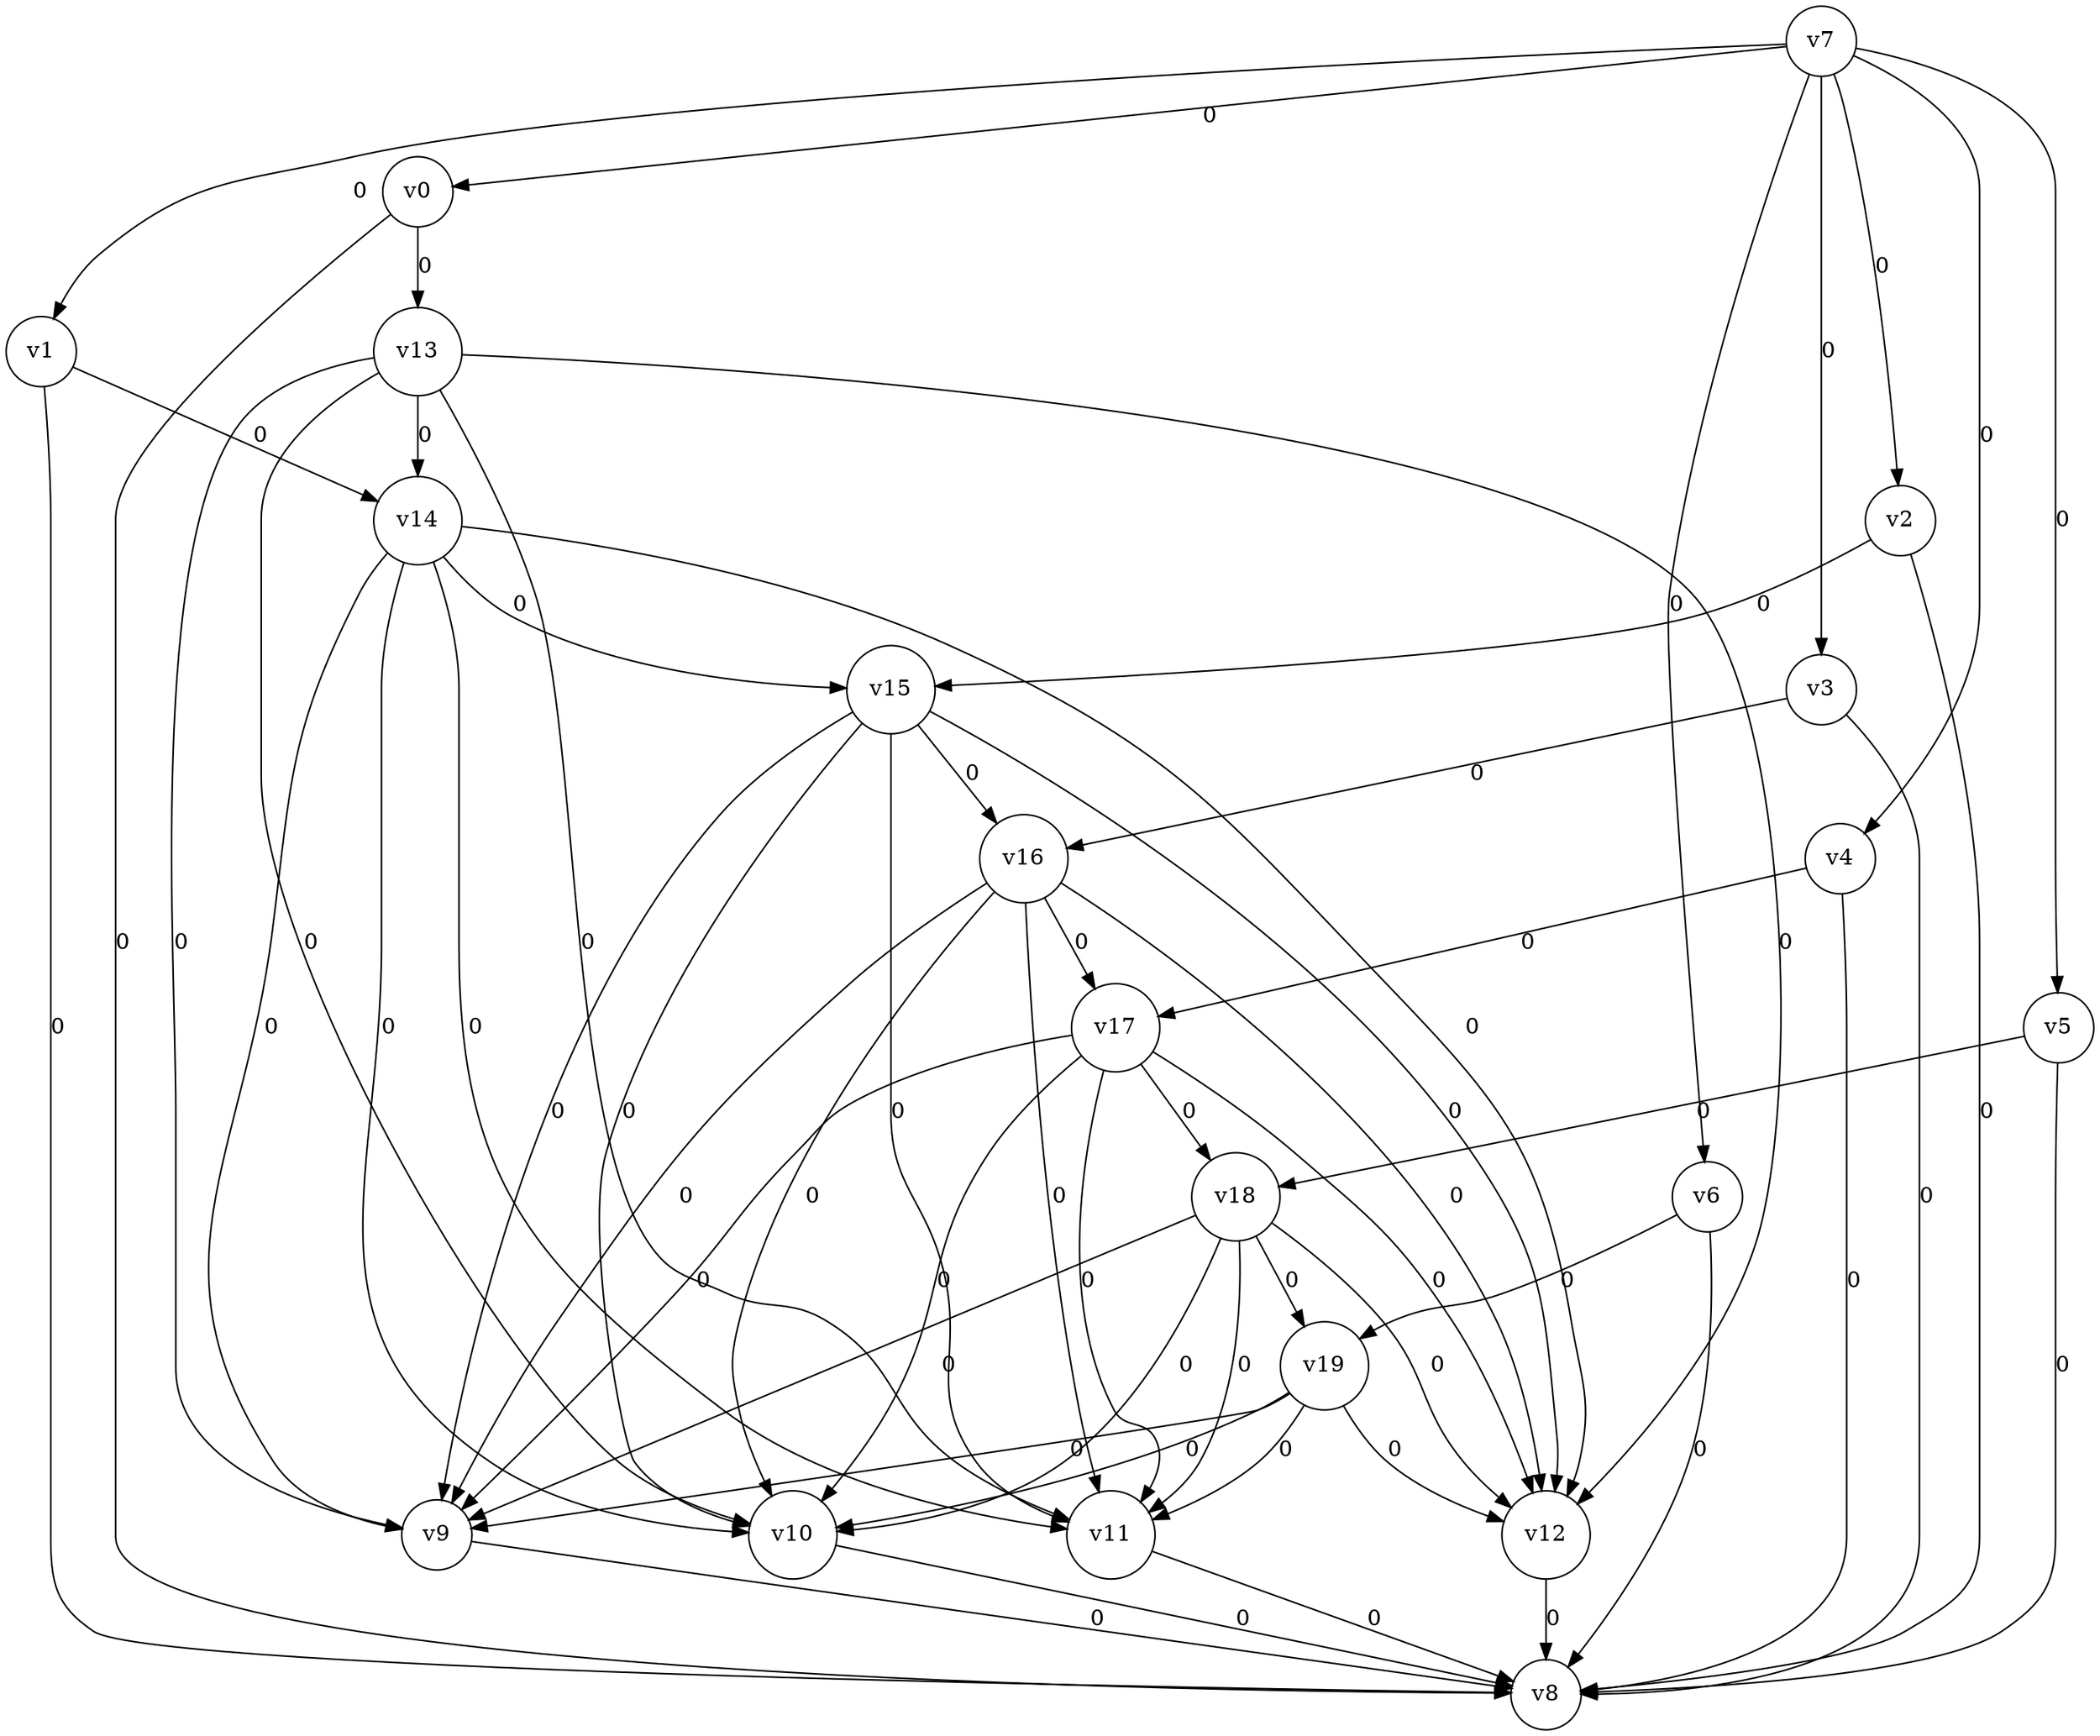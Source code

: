 digraph
{
	node [shape=circle, label="v0"] 0;
	node [shape=circle, label="v1"] 1;
	node [shape=circle, label="v2"] 2;
	node [shape=circle, label="v3"] 3;
	node [shape=circle, label="v4"] 4;
	node [shape=circle, label="v5"] 5;
	node [shape=circle, label="v6"] 6;
	node [shape=circle, label="v7"] 7;
	node [shape=circle, label="v8"] 8;
	node [shape=circle, label="v9"] 9;
	node [shape=circle, label="v10"] 10;
	node [shape=circle, label="v11"] 11;
	node [shape=circle, label="v12"] 12;
	node [shape=circle, label="v13"] 13;
	node [shape=circle, label="v14"] 14;
	node [shape=circle, label="v15"] 15;
	node [shape=circle, label="v16"] 16;
	node [shape=circle, label="v17"] 17;
	node [shape=circle, label="v18"] 18;
	node [shape=circle, label="v19"] 19;
	0 -> 8 [label="0"]
	0 -> 13 [label="0"]
	1 -> 8 [label="0"]
	1 -> 14 [label="0"]
	2 -> 8 [label="0"]
	2 -> 15 [label="0"]
	3 -> 8 [label="0"]
	3 -> 16 [label="0"]
	4 -> 8 [label="0"]
	4 -> 17 [label="0"]
	5 -> 8 [label="0"]
	5 -> 18 [label="0"]
	6 -> 8 [label="0"]
	6 -> 19 [label="0"]
	7 -> 0 [label="0"]
	7 -> 1 [label="0"]
	7 -> 2 [label="0"]
	7 -> 3 [label="0"]
	7 -> 4 [label="0"]
	7 -> 5 [label="0"]
	7 -> 6 [label="0"]
	9 -> 8 [label="0"]
	10 -> 8 [label="0"]
	11 -> 8 [label="0"]
	12 -> 8 [label="0"]
	13 -> 9 [label="0"]
	13 -> 10 [label="0"]
	13 -> 11 [label="0"]
	13 -> 12 [label="0"]
	13 -> 14 [label="0"]
	14 -> 9 [label="0"]
	14 -> 10 [label="0"]
	14 -> 11 [label="0"]
	14 -> 12 [label="0"]
	14 -> 15 [label="0"]
	15 -> 9 [label="0"]
	15 -> 10 [label="0"]
	15 -> 11 [label="0"]
	15 -> 12 [label="0"]
	15 -> 16 [label="0"]
	16 -> 9 [label="0"]
	16 -> 10 [label="0"]
	16 -> 11 [label="0"]
	16 -> 12 [label="0"]
	16 -> 17 [label="0"]
	17 -> 9 [label="0"]
	17 -> 10 [label="0"]
	17 -> 11 [label="0"]
	17 -> 12 [label="0"]
	17 -> 18 [label="0"]
	18 -> 9 [label="0"]
	18 -> 10 [label="0"]
	18 -> 11 [label="0"]
	18 -> 12 [label="0"]
	18 -> 19 [label="0"]
	19 -> 9 [label="0"]
	19 -> 10 [label="0"]
	19 -> 11 [label="0"]
	19 -> 12 [label="0"]
}
